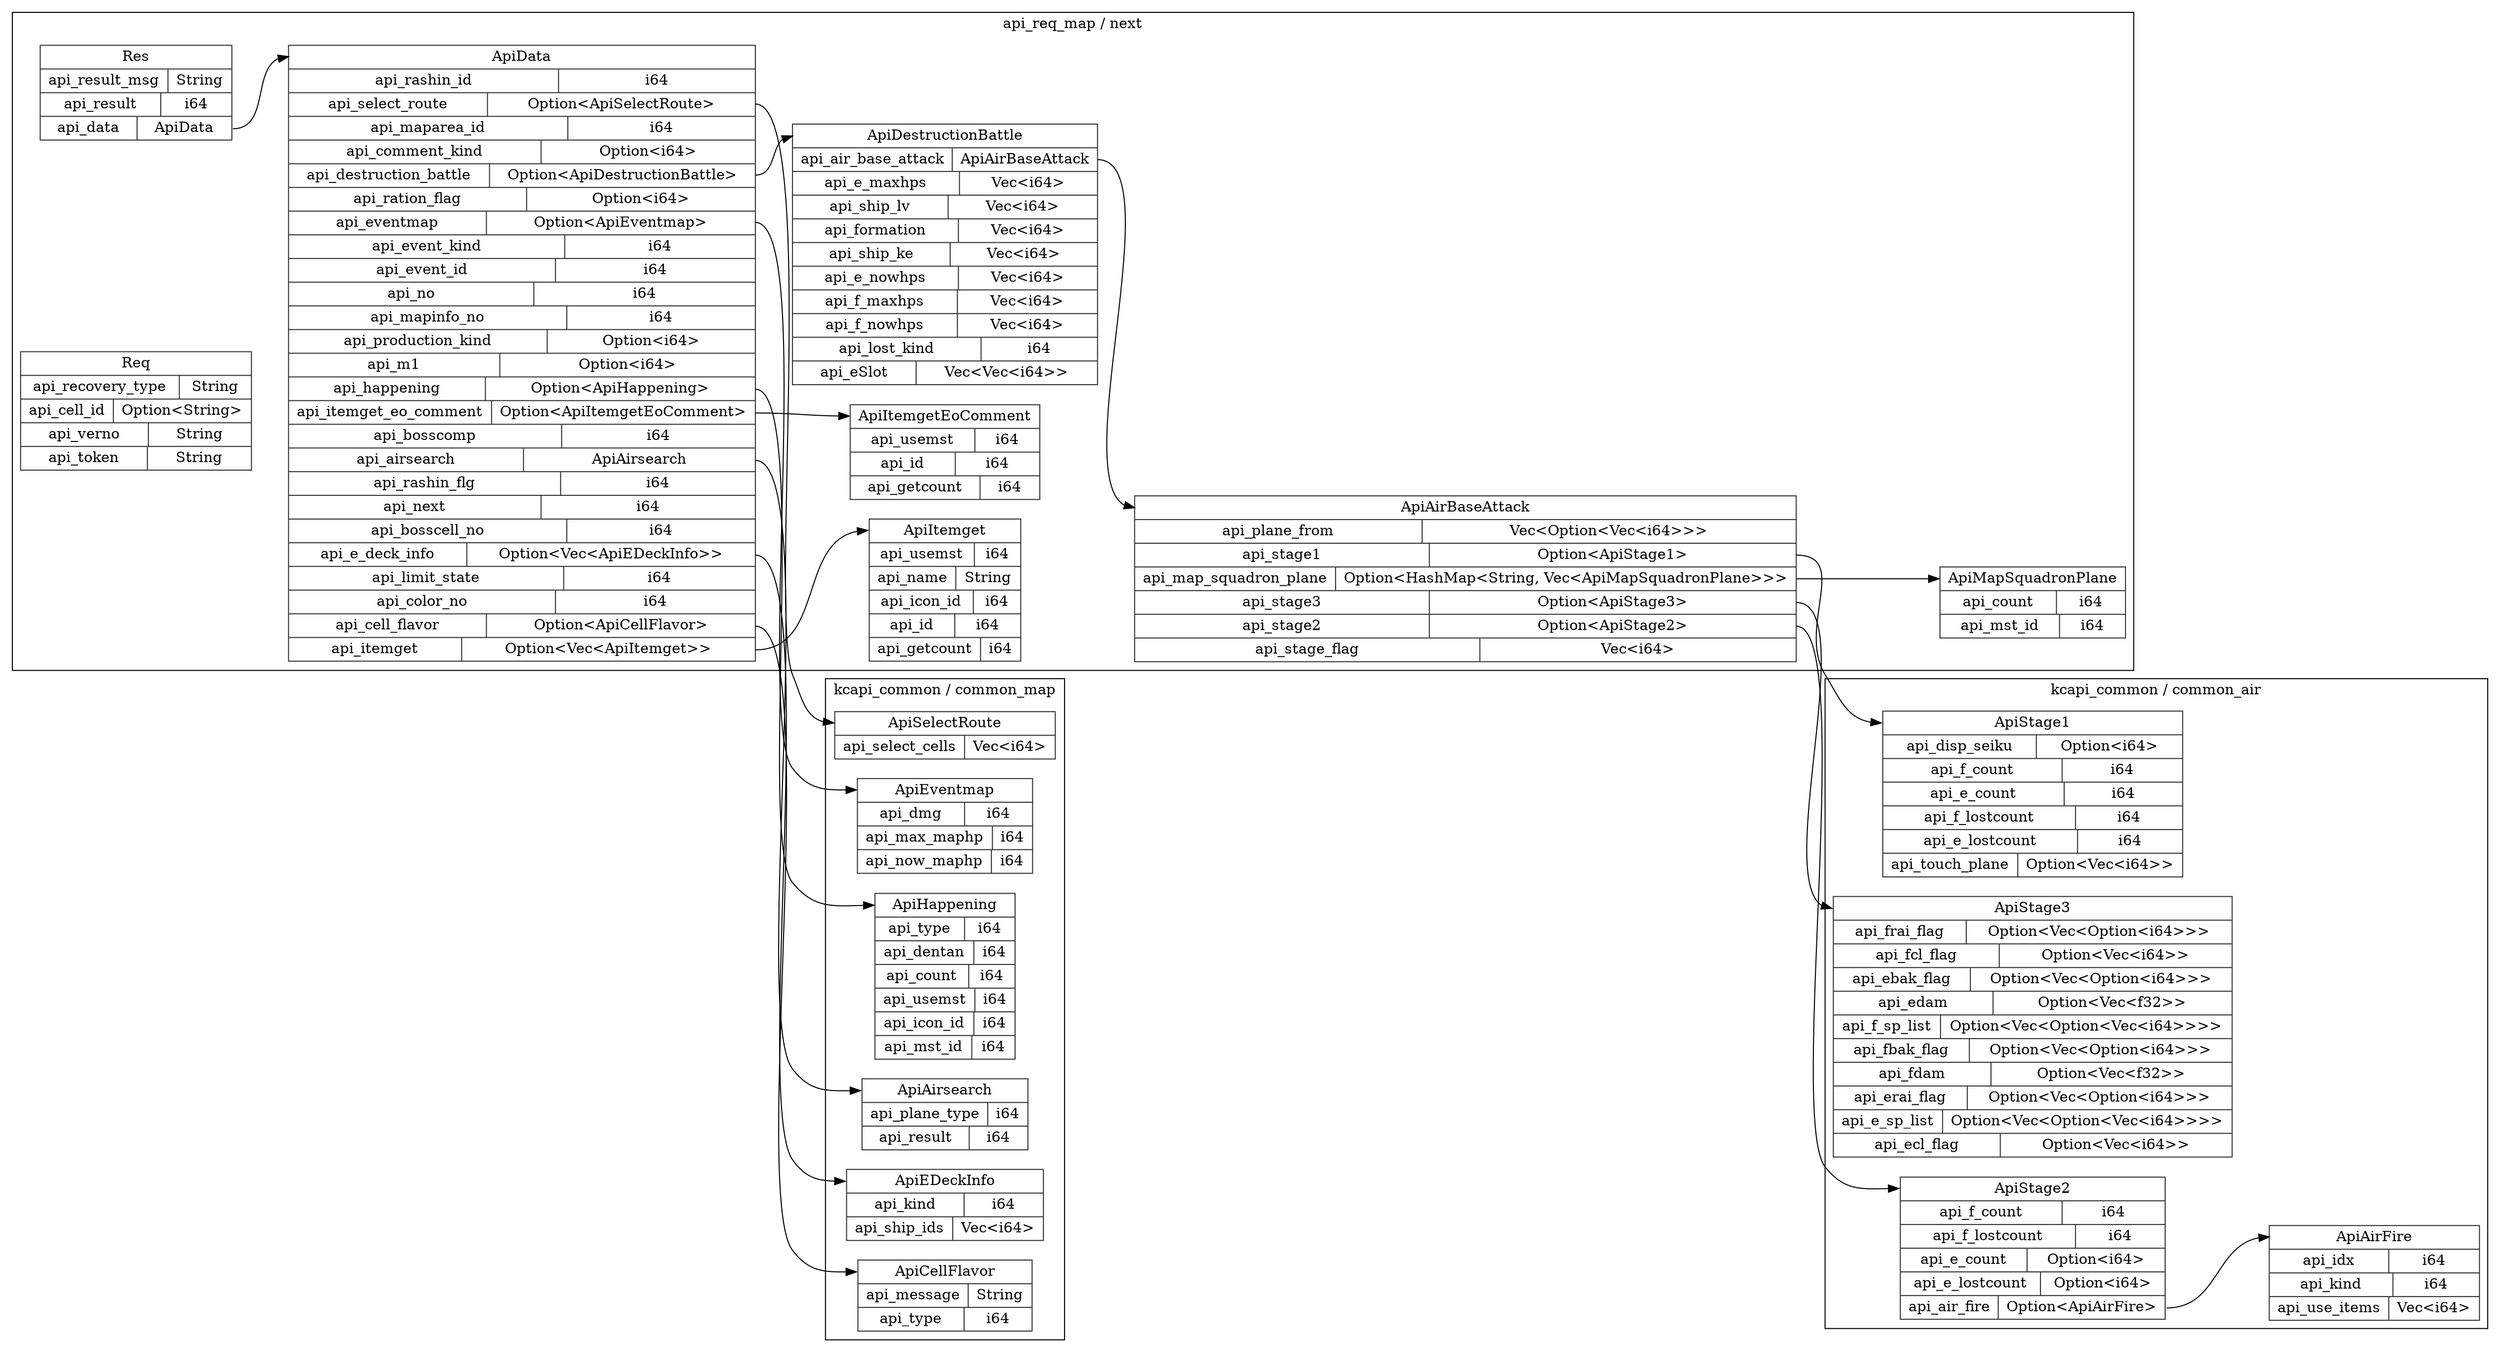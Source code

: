 digraph {
  rankdir=LR;
  subgraph cluster_0 {
    label="api_req_map / next";
    node [style="filled", color=white, style="solid", color=gray20];
    api_req_map__next__ApiItemget [label="<ApiItemget> ApiItemget  | { api_usemst | <api_usemst> i64 } | { api_name | <api_name> String } | { api_icon_id | <api_icon_id> i64 } | { api_id | <api_id> i64 } | { api_getcount | <api_getcount> i64 }", shape=record];
    api_req_map__next__Res [label="<Res> Res  | { api_result_msg | <api_result_msg> String } | { api_result | <api_result> i64 } | { api_data | <api_data> ApiData }", shape=record];
    api_req_map__next__ApiData;
    api_req_map__next__Res:api_data:e -> api_req_map__next__ApiData:ApiData:w;
    api_req_map__next__ApiDestructionBattle [label="<ApiDestructionBattle> ApiDestructionBattle  | { api_air_base_attack | <api_air_base_attack> ApiAirBaseAttack } | { api_e_maxhps | <api_e_maxhps> Vec\<i64\> } | { api_ship_lv | <api_ship_lv> Vec\<i64\> } | { api_formation | <api_formation> Vec\<i64\> } | { api_ship_ke | <api_ship_ke> Vec\<i64\> } | { api_e_nowhps | <api_e_nowhps> Vec\<i64\> } | { api_f_maxhps | <api_f_maxhps> Vec\<i64\> } | { api_f_nowhps | <api_f_nowhps> Vec\<i64\> } | { api_lost_kind | <api_lost_kind> i64 } | { api_eSlot | <api_eSlot> Vec\<Vec\<i64\>\> }", shape=record];
    api_req_map__next__ApiAirBaseAttack;
    api_req_map__next__ApiDestructionBattle:api_air_base_attack:e -> api_req_map__next__ApiAirBaseAttack:ApiAirBaseAttack:w;
    api_req_map__next__ApiMapSquadronPlane [label="<ApiMapSquadronPlane> ApiMapSquadronPlane  | { api_count | <api_count> i64 } | { api_mst_id | <api_mst_id> i64 }", shape=record];
    api_req_map__next__ApiAirBaseAttack [label="<ApiAirBaseAttack> ApiAirBaseAttack  | { api_plane_from | <api_plane_from> Vec\<Option\<Vec\<i64\>\>\> } | { api_stage1 | <api_stage1> Option\<ApiStage1\> } | { api_map_squadron_plane | <api_map_squadron_plane> Option\<HashMap\<String, Vec\<ApiMapSquadronPlane\>\>\> } | { api_stage3 | <api_stage3> Option\<ApiStage3\> } | { api_stage2 | <api_stage2> Option\<ApiStage2\> } | { api_stage_flag | <api_stage_flag> Vec\<i64\> }", shape=record];
    api_req_map__next__ApiAirBaseAttack:api_map_squadron_plane:e -> api_req_map__next__ApiMapSquadronPlane:ApiMapSquadronPlane:w;
    api_req_map__next__ApiItemgetEoComment [label="<ApiItemgetEoComment> ApiItemgetEoComment  | { api_usemst | <api_usemst> i64 } | { api_id | <api_id> i64 } | { api_getcount | <api_getcount> i64 }", shape=record];
    api_req_map__next__Req [label="<Req> Req  | { api_recovery_type | <api_recovery_type> String } | { api_cell_id | <api_cell_id> Option\<String\> } | { api_verno | <api_verno> String } | { api_token | <api_token> String }", shape=record];
    api_req_map__next__ApiData [label="<ApiData> ApiData  | { api_rashin_id | <api_rashin_id> i64 } | { api_select_route | <api_select_route> Option\<ApiSelectRoute\> } | { api_maparea_id | <api_maparea_id> i64 } | { api_comment_kind | <api_comment_kind> Option\<i64\> } | { api_destruction_battle | <api_destruction_battle> Option\<ApiDestructionBattle\> } | { api_ration_flag | <api_ration_flag> Option\<i64\> } | { api_eventmap | <api_eventmap> Option\<ApiEventmap\> } | { api_event_kind | <api_event_kind> i64 } | { api_event_id | <api_event_id> i64 } | { api_no | <api_no> i64 } | { api_mapinfo_no | <api_mapinfo_no> i64 } | { api_production_kind | <api_production_kind> Option\<i64\> } | { api_m1 | <api_m1> Option\<i64\> } | { api_happening | <api_happening> Option\<ApiHappening\> } | { api_itemget_eo_comment | <api_itemget_eo_comment> Option\<ApiItemgetEoComment\> } | { api_bosscomp | <api_bosscomp> i64 } | { api_airsearch | <api_airsearch> ApiAirsearch } | { api_rashin_flg | <api_rashin_flg> i64 } | { api_next | <api_next> i64 } | { api_bosscell_no | <api_bosscell_no> i64 } | { api_e_deck_info | <api_e_deck_info> Option\<Vec\<ApiEDeckInfo\>\> } | { api_limit_state | <api_limit_state> i64 } | { api_color_no | <api_color_no> i64 } | { api_cell_flavor | <api_cell_flavor> Option\<ApiCellFlavor\> } | { api_itemget | <api_itemget> Option\<Vec\<ApiItemget\>\> }", shape=record];
    api_req_map__next__ApiData:api_destruction_battle:e -> api_req_map__next__ApiDestructionBattle:ApiDestructionBattle:w;
    api_req_map__next__ApiData:api_itemget_eo_comment:e -> api_req_map__next__ApiItemgetEoComment:ApiItemgetEoComment:w;
    api_req_map__next__ApiData:api_itemget:e -> api_req_map__next__ApiItemget:ApiItemget:w;
  }
  subgraph cluster_1 {
    label="kcapi_common / common_map";
    node [style="filled", color=white, style="solid", color=gray20];
    kcapi_common__common_map__ApiSelectRoute [label="<ApiSelectRoute> ApiSelectRoute  | { api_select_cells | <api_select_cells> Vec\<i64\> }", shape=record];
    kcapi_common__common_map__ApiEventmap [label="<ApiEventmap> ApiEventmap  | { api_dmg | <api_dmg> i64 } | { api_max_maphp | <api_max_maphp> i64 } | { api_now_maphp | <api_now_maphp> i64 }", shape=record];
    kcapi_common__common_map__ApiHappening [label="<ApiHappening> ApiHappening  | { api_type | <api_type> i64 } | { api_dentan | <api_dentan> i64 } | { api_count | <api_count> i64 } | { api_usemst | <api_usemst> i64 } | { api_icon_id | <api_icon_id> i64 } | { api_mst_id | <api_mst_id> i64 }", shape=record];
    kcapi_common__common_map__ApiAirsearch [label="<ApiAirsearch> ApiAirsearch  | { api_plane_type | <api_plane_type> i64 } | { api_result | <api_result> i64 }", shape=record];
    kcapi_common__common_map__ApiEDeckInfo [label="<ApiEDeckInfo> ApiEDeckInfo  | { api_kind | <api_kind> i64 } | { api_ship_ids | <api_ship_ids> Vec\<i64\> }", shape=record];
    kcapi_common__common_map__ApiCellFlavor [label="<ApiCellFlavor> ApiCellFlavor  | { api_message | <api_message> String } | { api_type | <api_type> i64 }", shape=record];
  }
  subgraph cluster_2 {
    label="kcapi_common / common_air";
    node [style="filled", color=white, style="solid", color=gray20];
    kcapi_common__common_air__ApiStage1 [label="<ApiStage1> ApiStage1  | { api_disp_seiku | <api_disp_seiku> Option\<i64\> } | { api_f_count | <api_f_count> i64 } | { api_e_count | <api_e_count> i64 } | { api_f_lostcount | <api_f_lostcount> i64 } | { api_e_lostcount | <api_e_lostcount> i64 } | { api_touch_plane | <api_touch_plane> Option\<Vec\<i64\>\> }", shape=record];
    kcapi_common__common_air__ApiStage3 [label="<ApiStage3> ApiStage3  | { api_frai_flag | <api_frai_flag> Option\<Vec\<Option\<i64\>\>\> } | { api_fcl_flag | <api_fcl_flag> Option\<Vec\<i64\>\> } | { api_ebak_flag | <api_ebak_flag> Option\<Vec\<Option\<i64\>\>\> } | { api_edam | <api_edam> Option\<Vec\<f32\>\> } | { api_f_sp_list | <api_f_sp_list> Option\<Vec\<Option\<Vec\<i64\>\>\>\> } | { api_fbak_flag | <api_fbak_flag> Option\<Vec\<Option\<i64\>\>\> } | { api_fdam | <api_fdam> Option\<Vec\<f32\>\> } | { api_erai_flag | <api_erai_flag> Option\<Vec\<Option\<i64\>\>\> } | { api_e_sp_list | <api_e_sp_list> Option\<Vec\<Option\<Vec\<i64\>\>\>\> } | { api_ecl_flag | <api_ecl_flag> Option\<Vec\<i64\>\> }", shape=record];
    kcapi_common__common_air__ApiStage2 [label="<ApiStage2> ApiStage2  | { api_f_count | <api_f_count> i64 } | { api_f_lostcount | <api_f_lostcount> i64 } | { api_e_count | <api_e_count> Option\<i64\> } | { api_e_lostcount | <api_e_lostcount> Option\<i64\> } | { api_air_fire | <api_air_fire> Option\<ApiAirFire\> }", shape=record];
    kcapi_common__common_air__ApiAirFire;
    kcapi_common__common_air__ApiStage2:api_air_fire:e -> kcapi_common__common_air__ApiAirFire:ApiAirFire:w;
    kcapi_common__common_air__ApiAirFire [label="<ApiAirFire> ApiAirFire  | { api_idx | <api_idx> i64 } | { api_kind | <api_kind> i64 } | { api_use_items | <api_use_items> Vec\<i64\> }", shape=record];
  }
  api_req_map__next__ApiAirBaseAttack:api_stage1:e -> kcapi_common__common_air__ApiStage1:ApiStage1:w;
  api_req_map__next__ApiAirBaseAttack:api_stage3:e -> kcapi_common__common_air__ApiStage3:ApiStage3:w;
  api_req_map__next__ApiAirBaseAttack:api_stage2:e -> kcapi_common__common_air__ApiStage2:ApiStage2:w;
  api_req_map__next__ApiData:api_select_route:e -> kcapi_common__common_map__ApiSelectRoute:ApiSelectRoute:w;
  api_req_map__next__ApiData:api_eventmap:e -> kcapi_common__common_map__ApiEventmap:ApiEventmap:w;
  api_req_map__next__ApiData:api_happening:e -> kcapi_common__common_map__ApiHappening:ApiHappening:w;
  api_req_map__next__ApiData:api_airsearch:e -> kcapi_common__common_map__ApiAirsearch:ApiAirsearch:w;
  api_req_map__next__ApiData:api_e_deck_info:e -> kcapi_common__common_map__ApiEDeckInfo:ApiEDeckInfo:w;
  api_req_map__next__ApiData:api_cell_flavor:e -> kcapi_common__common_map__ApiCellFlavor:ApiCellFlavor:w;
}
